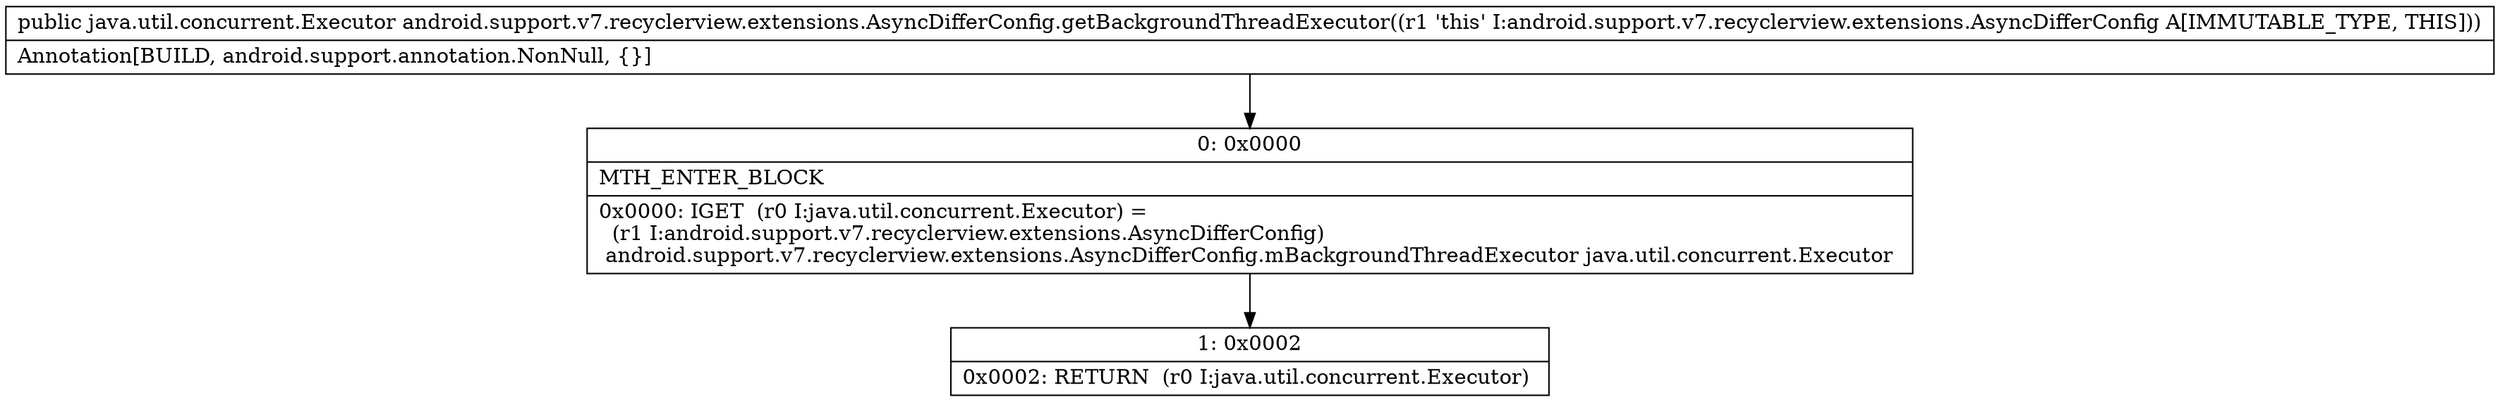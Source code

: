 digraph "CFG forandroid.support.v7.recyclerview.extensions.AsyncDifferConfig.getBackgroundThreadExecutor()Ljava\/util\/concurrent\/Executor;" {
Node_0 [shape=record,label="{0\:\ 0x0000|MTH_ENTER_BLOCK\l|0x0000: IGET  (r0 I:java.util.concurrent.Executor) = \l  (r1 I:android.support.v7.recyclerview.extensions.AsyncDifferConfig)\l android.support.v7.recyclerview.extensions.AsyncDifferConfig.mBackgroundThreadExecutor java.util.concurrent.Executor \l}"];
Node_1 [shape=record,label="{1\:\ 0x0002|0x0002: RETURN  (r0 I:java.util.concurrent.Executor) \l}"];
MethodNode[shape=record,label="{public java.util.concurrent.Executor android.support.v7.recyclerview.extensions.AsyncDifferConfig.getBackgroundThreadExecutor((r1 'this' I:android.support.v7.recyclerview.extensions.AsyncDifferConfig A[IMMUTABLE_TYPE, THIS]))  | Annotation[BUILD, android.support.annotation.NonNull, \{\}]\l}"];
MethodNode -> Node_0;
Node_0 -> Node_1;
}

